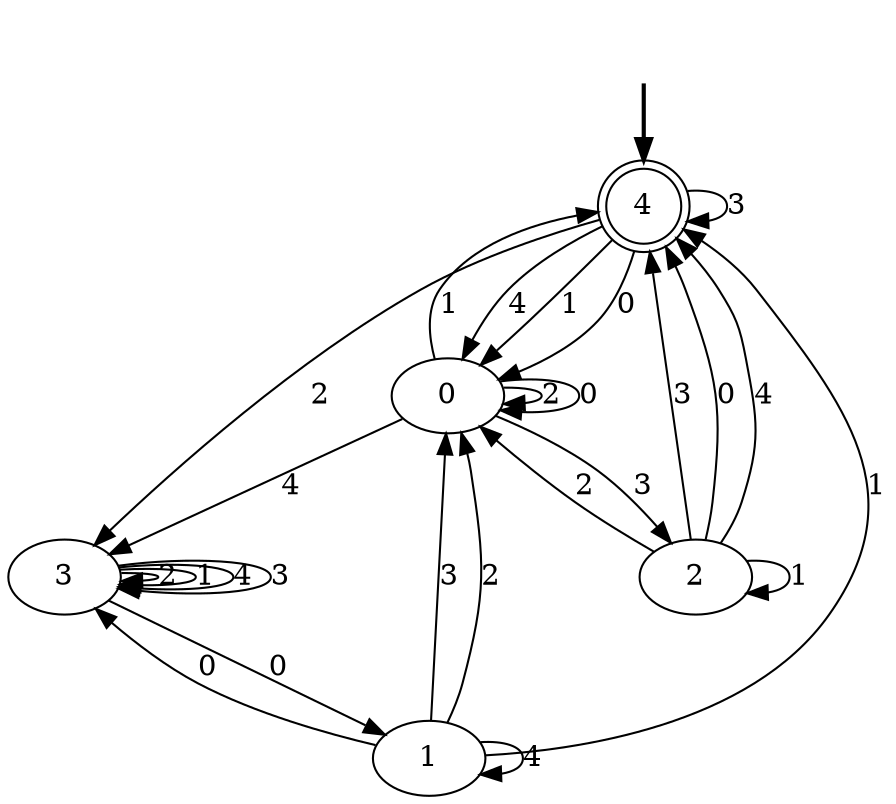 digraph {
	fake [style=invisible]
	0
	1
	2
	3
	4 [root=true shape=doublecircle]
	fake -> 4 [style=bold]
	1 -> 1 [label=4]
	2 -> 4 [label=3]
	0 -> 3 [label=4]
	1 -> 0 [label=3]
	3 -> 1 [label=0]
	0 -> 2 [label=3]
	2 -> 2 [label=1]
	4 -> 4 [label=3]
	2 -> 4 [label=0]
	4 -> 3 [label=2]
	0 -> 4 [label=1]
	3 -> 3 [label=2]
	3 -> 3 [label=1]
	1 -> 4 [label=1]
	4 -> 0 [label=0]
	0 -> 0 [label=2]
	4 -> 0 [label=4]
	4 -> 0 [label=1]
	2 -> 4 [label=4]
	1 -> 0 [label=2]
	0 -> 0 [label=0]
	3 -> 3 [label=4]
	2 -> 0 [label=2]
	3 -> 3 [label=3]
	1 -> 3 [label=0]
}
